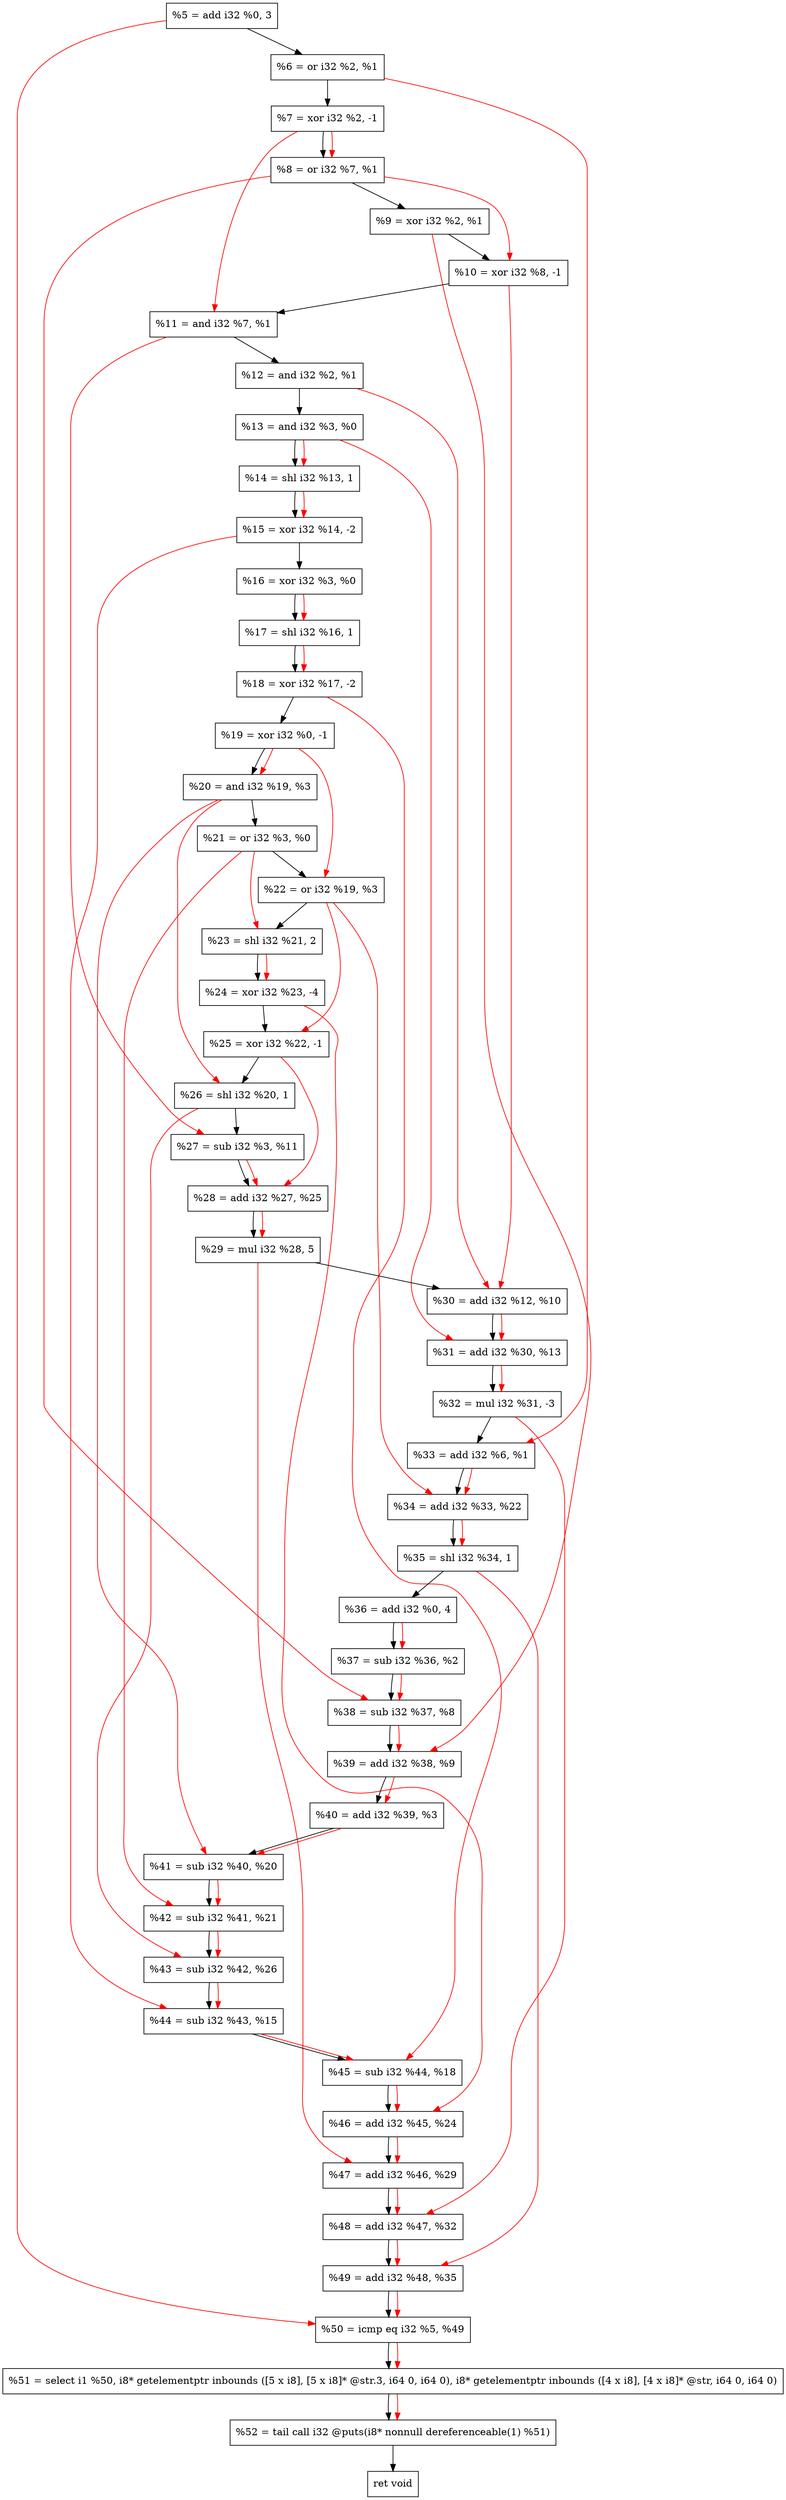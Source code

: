 digraph "DFG for'crackme' function" {
	Node0x5b4d30[shape=record, label="  %5 = add i32 %0, 3"];
	Node0x5b4da0[shape=record, label="  %6 = or i32 %2, %1"];
	Node0x5b4e40[shape=record, label="  %7 = xor i32 %2, -1"];
	Node0x5b4eb0[shape=record, label="  %8 = or i32 %7, %1"];
	Node0x5b4f20[shape=record, label="  %9 = xor i32 %2, %1"];
	Node0x5b4f90[shape=record, label="  %10 = xor i32 %8, -1"];
	Node0x5b5000[shape=record, label="  %11 = and i32 %7, %1"];
	Node0x5b5070[shape=record, label="  %12 = and i32 %2, %1"];
	Node0x5b50e0[shape=record, label="  %13 = and i32 %3, %0"];
	Node0x5b5180[shape=record, label="  %14 = shl i32 %13, 1"];
	Node0x5b5220[shape=record, label="  %15 = xor i32 %14, -2"];
	Node0x5b5290[shape=record, label="  %16 = xor i32 %3, %0"];
	Node0x5b5300[shape=record, label="  %17 = shl i32 %16, 1"];
	Node0x5b5370[shape=record, label="  %18 = xor i32 %17, -2"];
	Node0x5b53e0[shape=record, label="  %19 = xor i32 %0, -1"];
	Node0x5b5450[shape=record, label="  %20 = and i32 %19, %3"];
	Node0x5b54c0[shape=record, label="  %21 = or i32 %3, %0"];
	Node0x5b5530[shape=record, label="  %22 = or i32 %19, %3"];
	Node0x5b55d0[shape=record, label="  %23 = shl i32 %21, 2"];
	Node0x5b5670[shape=record, label="  %24 = xor i32 %23, -4"];
	Node0x5b56e0[shape=record, label="  %25 = xor i32 %22, -1"];
	Node0x5b5750[shape=record, label="  %26 = shl i32 %20, 1"];
	Node0x5b57c0[shape=record, label="  %27 = sub i32 %3, %11"];
	Node0x5b5830[shape=record, label="  %28 = add i32 %27, %25"];
	Node0x5b58d0[shape=record, label="  %29 = mul i32 %28, 5"];
	Node0x5b5940[shape=record, label="  %30 = add i32 %12, %10"];
	Node0x5b59b0[shape=record, label="  %31 = add i32 %30, %13"];
	Node0x5b5a50[shape=record, label="  %32 = mul i32 %31, -3"];
	Node0x5b5cd0[shape=record, label="  %33 = add i32 %6, %1"];
	Node0x5b5d40[shape=record, label="  %34 = add i32 %33, %22"];
	Node0x5b5db0[shape=record, label="  %35 = shl i32 %34, 1"];
	Node0x5b5e50[shape=record, label="  %36 = add i32 %0, 4"];
	Node0x5b5ec0[shape=record, label="  %37 = sub i32 %36, %2"];
	Node0x5b5f30[shape=record, label="  %38 = sub i32 %37, %8"];
	Node0x5b5fa0[shape=record, label="  %39 = add i32 %38, %9"];
	Node0x5b6010[shape=record, label="  %40 = add i32 %39, %3"];
	Node0x5b6080[shape=record, label="  %41 = sub i32 %40, %20"];
	Node0x5b60f0[shape=record, label="  %42 = sub i32 %41, %21"];
	Node0x5b6160[shape=record, label="  %43 = sub i32 %42, %26"];
	Node0x5b61d0[shape=record, label="  %44 = sub i32 %43, %15"];
	Node0x5b6240[shape=record, label="  %45 = sub i32 %44, %18"];
	Node0x5b62b0[shape=record, label="  %46 = add i32 %45, %24"];
	Node0x5b6320[shape=record, label="  %47 = add i32 %46, %29"];
	Node0x5b6390[shape=record, label="  %48 = add i32 %47, %32"];
	Node0x5b6400[shape=record, label="  %49 = add i32 %48, %35"];
	Node0x5b6470[shape=record, label="  %50 = icmp eq i32 %5, %49"];
	Node0x555268[shape=record, label="  %51 = select i1 %50, i8* getelementptr inbounds ([5 x i8], [5 x i8]* @str.3, i64 0, i64 0), i8* getelementptr inbounds ([4 x i8], [4 x i8]* @str, i64 0, i64 0)"];
	Node0x5b6910[shape=record, label="  %52 = tail call i32 @puts(i8* nonnull dereferenceable(1) %51)"];
	Node0x5b6960[shape=record, label="  ret void"];
	Node0x5b4d30 -> Node0x5b4da0;
	Node0x5b4da0 -> Node0x5b4e40;
	Node0x5b4e40 -> Node0x5b4eb0;
	Node0x5b4eb0 -> Node0x5b4f20;
	Node0x5b4f20 -> Node0x5b4f90;
	Node0x5b4f90 -> Node0x5b5000;
	Node0x5b5000 -> Node0x5b5070;
	Node0x5b5070 -> Node0x5b50e0;
	Node0x5b50e0 -> Node0x5b5180;
	Node0x5b5180 -> Node0x5b5220;
	Node0x5b5220 -> Node0x5b5290;
	Node0x5b5290 -> Node0x5b5300;
	Node0x5b5300 -> Node0x5b5370;
	Node0x5b5370 -> Node0x5b53e0;
	Node0x5b53e0 -> Node0x5b5450;
	Node0x5b5450 -> Node0x5b54c0;
	Node0x5b54c0 -> Node0x5b5530;
	Node0x5b5530 -> Node0x5b55d0;
	Node0x5b55d0 -> Node0x5b5670;
	Node0x5b5670 -> Node0x5b56e0;
	Node0x5b56e0 -> Node0x5b5750;
	Node0x5b5750 -> Node0x5b57c0;
	Node0x5b57c0 -> Node0x5b5830;
	Node0x5b5830 -> Node0x5b58d0;
	Node0x5b58d0 -> Node0x5b5940;
	Node0x5b5940 -> Node0x5b59b0;
	Node0x5b59b0 -> Node0x5b5a50;
	Node0x5b5a50 -> Node0x5b5cd0;
	Node0x5b5cd0 -> Node0x5b5d40;
	Node0x5b5d40 -> Node0x5b5db0;
	Node0x5b5db0 -> Node0x5b5e50;
	Node0x5b5e50 -> Node0x5b5ec0;
	Node0x5b5ec0 -> Node0x5b5f30;
	Node0x5b5f30 -> Node0x5b5fa0;
	Node0x5b5fa0 -> Node0x5b6010;
	Node0x5b6010 -> Node0x5b6080;
	Node0x5b6080 -> Node0x5b60f0;
	Node0x5b60f0 -> Node0x5b6160;
	Node0x5b6160 -> Node0x5b61d0;
	Node0x5b61d0 -> Node0x5b6240;
	Node0x5b6240 -> Node0x5b62b0;
	Node0x5b62b0 -> Node0x5b6320;
	Node0x5b6320 -> Node0x5b6390;
	Node0x5b6390 -> Node0x5b6400;
	Node0x5b6400 -> Node0x5b6470;
	Node0x5b6470 -> Node0x555268;
	Node0x555268 -> Node0x5b6910;
	Node0x5b6910 -> Node0x5b6960;
edge [color=red]
	Node0x5b4e40 -> Node0x5b4eb0;
	Node0x5b4eb0 -> Node0x5b4f90;
	Node0x5b4e40 -> Node0x5b5000;
	Node0x5b50e0 -> Node0x5b5180;
	Node0x5b5180 -> Node0x5b5220;
	Node0x5b5290 -> Node0x5b5300;
	Node0x5b5300 -> Node0x5b5370;
	Node0x5b53e0 -> Node0x5b5450;
	Node0x5b53e0 -> Node0x5b5530;
	Node0x5b54c0 -> Node0x5b55d0;
	Node0x5b55d0 -> Node0x5b5670;
	Node0x5b5530 -> Node0x5b56e0;
	Node0x5b5450 -> Node0x5b5750;
	Node0x5b5000 -> Node0x5b57c0;
	Node0x5b57c0 -> Node0x5b5830;
	Node0x5b56e0 -> Node0x5b5830;
	Node0x5b5830 -> Node0x5b58d0;
	Node0x5b5070 -> Node0x5b5940;
	Node0x5b4f90 -> Node0x5b5940;
	Node0x5b5940 -> Node0x5b59b0;
	Node0x5b50e0 -> Node0x5b59b0;
	Node0x5b59b0 -> Node0x5b5a50;
	Node0x5b4da0 -> Node0x5b5cd0;
	Node0x5b5cd0 -> Node0x5b5d40;
	Node0x5b5530 -> Node0x5b5d40;
	Node0x5b5d40 -> Node0x5b5db0;
	Node0x5b5e50 -> Node0x5b5ec0;
	Node0x5b5ec0 -> Node0x5b5f30;
	Node0x5b4eb0 -> Node0x5b5f30;
	Node0x5b5f30 -> Node0x5b5fa0;
	Node0x5b4f20 -> Node0x5b5fa0;
	Node0x5b5fa0 -> Node0x5b6010;
	Node0x5b6010 -> Node0x5b6080;
	Node0x5b5450 -> Node0x5b6080;
	Node0x5b6080 -> Node0x5b60f0;
	Node0x5b54c0 -> Node0x5b60f0;
	Node0x5b60f0 -> Node0x5b6160;
	Node0x5b5750 -> Node0x5b6160;
	Node0x5b6160 -> Node0x5b61d0;
	Node0x5b5220 -> Node0x5b61d0;
	Node0x5b61d0 -> Node0x5b6240;
	Node0x5b5370 -> Node0x5b6240;
	Node0x5b6240 -> Node0x5b62b0;
	Node0x5b5670 -> Node0x5b62b0;
	Node0x5b62b0 -> Node0x5b6320;
	Node0x5b58d0 -> Node0x5b6320;
	Node0x5b6320 -> Node0x5b6390;
	Node0x5b5a50 -> Node0x5b6390;
	Node0x5b6390 -> Node0x5b6400;
	Node0x5b5db0 -> Node0x5b6400;
	Node0x5b4d30 -> Node0x5b6470;
	Node0x5b6400 -> Node0x5b6470;
	Node0x5b6470 -> Node0x555268;
	Node0x555268 -> Node0x5b6910;
}
